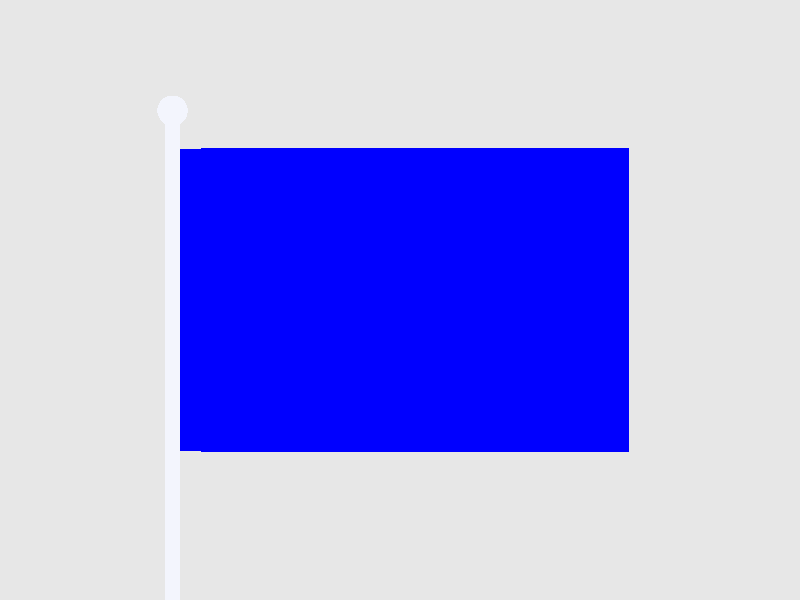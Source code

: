 #include "colors.inc"
 #include "textures.inc"
 background { rgb<0.8, 0.8, 0.8> }
 camera {
   location <1.5, 1, -30>
   look_at <0, 1, 0>
   angle 10
 }
 light_source { <-100, 20, -100> color White }
 // flag
 polygon {
   5, <0, 0>, <0, 1>, <1, 1>, <1, 0>, <0, 0>
   pigment { Blue }
   normal {
     gradient x
     phase clock
     scale <0.2, 1, 1>
     sine_wave
   }
   scale <3, 2, 1>
   translate <-1.5, 0, 0>
 }
 // flagpole
 cylinder {
   <-1.5, -4, 0>, <-1.5, 2.25, 0>, 0.05
   texture { Silver_Metal }
 }
 // polecap
 sphere {
   <-1.5, 2.25, 0>, 0.1
   texture { Silver_Metal }
 }

